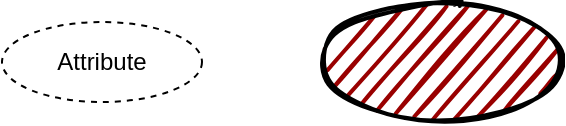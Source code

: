 <mxfile version="22.1.7" type="github">
  <diagram id="M04Omn4vCC51xdoTwMth" name="Page-1">
    <mxGraphModel dx="683" dy="357" grid="1" gridSize="10" guides="1" tooltips="1" connect="1" arrows="1" fold="1" page="1" pageScale="1" pageWidth="850" pageHeight="1100" math="0" shadow="0">
      <root>
        <mxCell id="0" />
        <mxCell id="1" parent="0" />
        <mxCell id="exL09Z-Zm7_T1_vdJUkP-1" value="" style="ellipse;whiteSpace=wrap;html=1;strokeWidth=2;fillWeight=2;hachureGap=8;fillColor=#990000;fillStyle=dots;sketch=1;" vertex="1" parent="1">
          <mxGeometry x="360" y="360" width="120" height="60" as="geometry" />
        </mxCell>
        <mxCell id="exL09Z-Zm7_T1_vdJUkP-2" value="Attribute" style="ellipse;whiteSpace=wrap;html=1;align=center;dashed=1;" vertex="1" parent="1">
          <mxGeometry x="200" y="370" width="100" height="40" as="geometry" />
        </mxCell>
      </root>
    </mxGraphModel>
  </diagram>
</mxfile>
